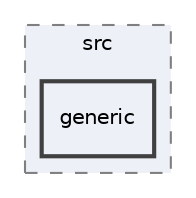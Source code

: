 digraph "generic"
{
 // INTERACTIVE_SVG=YES
 // LATEX_PDF_SIZE
  edge [fontname="Helvetica",fontsize="10",labelfontname="Helvetica",labelfontsize="10"];
  node [fontname="Helvetica",fontsize="10",shape=record];
  compound=true
  subgraph clusterdir_09b7cf6d57e8336c9c95e9202d89dcb2 {
    graph [ bgcolor="#edf0f7", pencolor="grey50", style="filled,dashed,", label="src", fontname="Helvetica", fontsize="10", URL="dir_09b7cf6d57e8336c9c95e9202d89dcb2.html"]
  dir_e865d6a3ced499559ee7b4b7384e1996 [shape=box, label="generic", style="filled,bold,", fillcolor="#edf0f7", color="grey25", URL="dir_e865d6a3ced499559ee7b4b7384e1996.html"];
  }
}
